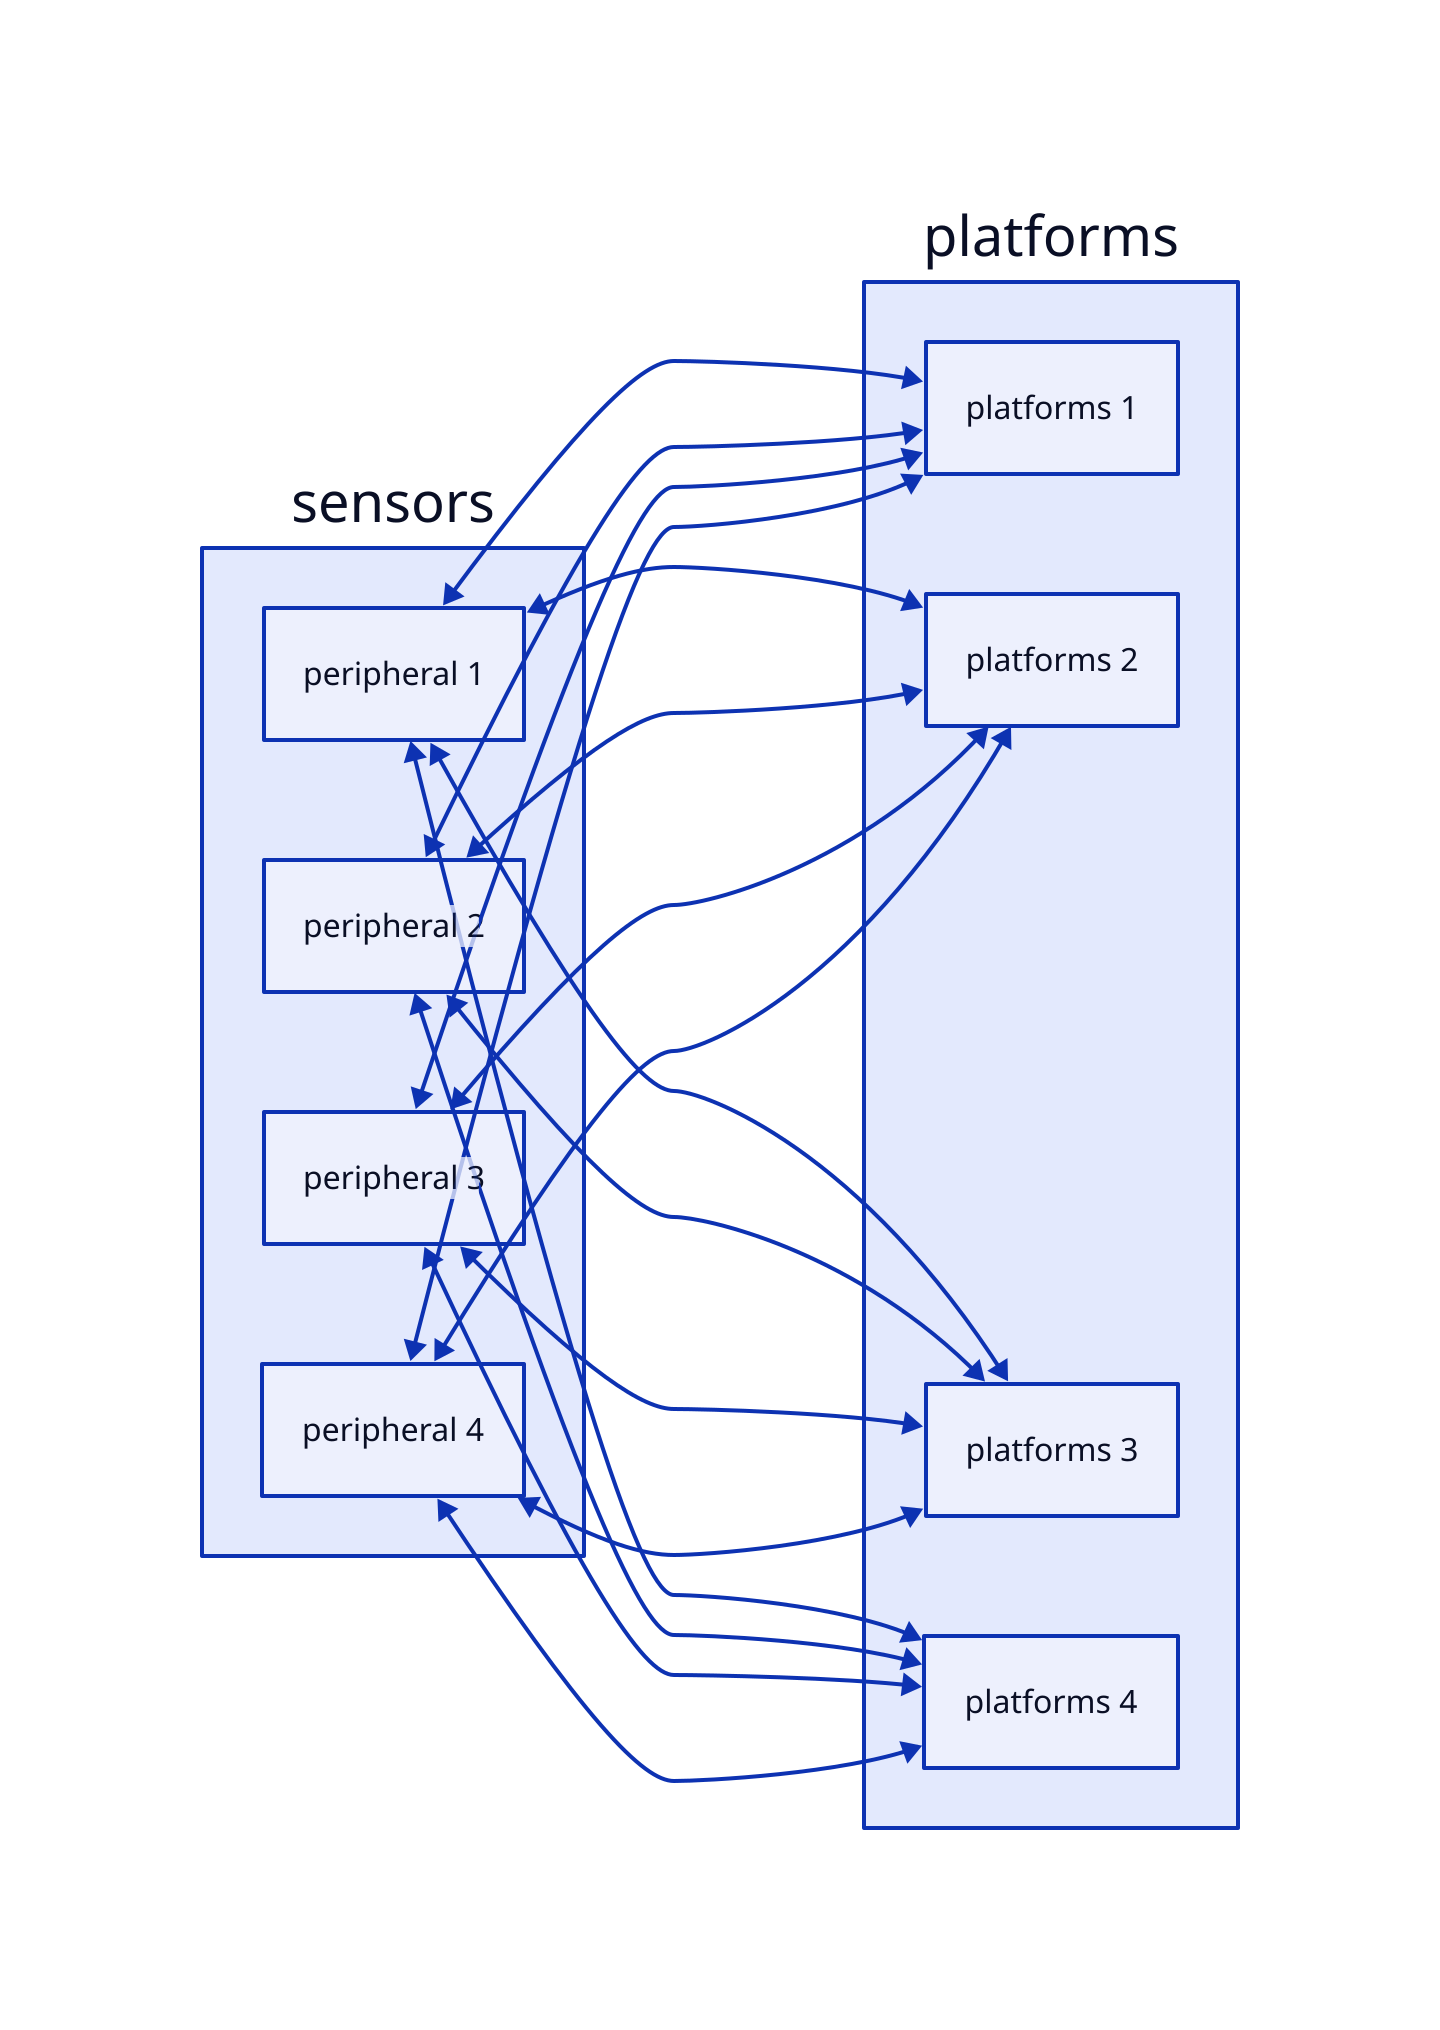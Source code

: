 direction: right
sensors {
    peripheral 1
    peripheral 2
    peripheral 3
    peripheral 4
}

platforms {
    platforms 1
    platforms 2
    platforms 3
    platforms 4
}

sensors.peripheral 1 <-> platforms.platforms 1
sensors.peripheral 1 <-> platforms.platforms 2
sensors.peripheral 1 <-> platforms.platforms 3
sensors.peripheral 1 <-> platforms.platforms 4

sensors.peripheral 2 <-> platforms.platforms 1
sensors.peripheral 2 <-> platforms.platforms 2
sensors.peripheral 2 <-> platforms.platforms 3
sensors.peripheral 2 <-> platforms.platforms 4

sensors.peripheral 3 <-> platforms.platforms 1
sensors.peripheral 3 <-> platforms.platforms 2
sensors.peripheral 3 <-> platforms.platforms 3
sensors.peripheral 3 <-> platforms.platforms 4

sensors.peripheral 4 <-> platforms.platforms 1
sensors.peripheral 4 <-> platforms.platforms 2
sensors.peripheral 4 <-> platforms.platforms 3
sensors.peripheral 4 <-> platforms.platforms 4
